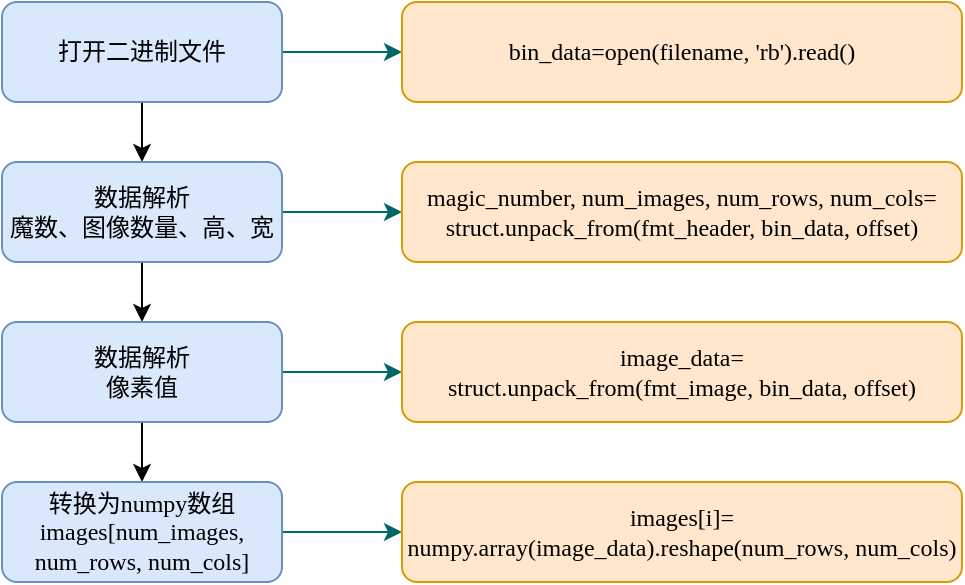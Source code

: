 <mxfile version="13.10.0" type="github">
  <diagram id="srcbrR8dubsIR0HigiFR" name="Page-1">
    <mxGraphModel dx="652" dy="423" grid="1" gridSize="10" guides="1" tooltips="1" connect="1" arrows="1" fold="1" page="1" pageScale="1" pageWidth="827" pageHeight="1169" math="0" shadow="0">
      <root>
        <mxCell id="0" />
        <mxCell id="1" parent="0" />
        <mxCell id="A80v5EPzU_mnToUGICA3-12" style="edgeStyle=orthogonalEdgeStyle;rounded=0;orthogonalLoop=1;jettySize=auto;html=1;exitX=1;exitY=0.5;exitDx=0;exitDy=0;entryX=0;entryY=0.5;entryDx=0;entryDy=0;strokeColor=#006666;" edge="1" parent="1" source="A80v5EPzU_mnToUGICA3-1" target="A80v5EPzU_mnToUGICA3-5">
          <mxGeometry relative="1" as="geometry" />
        </mxCell>
        <mxCell id="A80v5EPzU_mnToUGICA3-16" style="edgeStyle=orthogonalEdgeStyle;rounded=0;orthogonalLoop=1;jettySize=auto;html=1;exitX=0.5;exitY=1;exitDx=0;exitDy=0;entryX=0.5;entryY=0;entryDx=0;entryDy=0;" edge="1" parent="1" source="A80v5EPzU_mnToUGICA3-1" target="A80v5EPzU_mnToUGICA3-2">
          <mxGeometry relative="1" as="geometry" />
        </mxCell>
        <mxCell id="A80v5EPzU_mnToUGICA3-1" value="&lt;font face=&quot;Times New Roman&quot;&gt;打开二进制文件&lt;/font&gt;" style="rounded=1;whiteSpace=wrap;html=1;fillColor=#dae8fc;strokeColor=#6c8ebf;" vertex="1" parent="1">
          <mxGeometry x="160" y="240" width="140" height="50" as="geometry" />
        </mxCell>
        <mxCell id="A80v5EPzU_mnToUGICA3-13" style="edgeStyle=orthogonalEdgeStyle;rounded=0;orthogonalLoop=1;jettySize=auto;html=1;exitX=1;exitY=0.5;exitDx=0;exitDy=0;entryX=0;entryY=0.5;entryDx=0;entryDy=0;strokeColor=#006666;" edge="1" parent="1" source="A80v5EPzU_mnToUGICA3-2" target="A80v5EPzU_mnToUGICA3-6">
          <mxGeometry relative="1" as="geometry" />
        </mxCell>
        <mxCell id="A80v5EPzU_mnToUGICA3-17" style="edgeStyle=orthogonalEdgeStyle;rounded=0;orthogonalLoop=1;jettySize=auto;html=1;exitX=0.5;exitY=1;exitDx=0;exitDy=0;entryX=0.5;entryY=0;entryDx=0;entryDy=0;strokeColor=#000000;" edge="1" parent="1" source="A80v5EPzU_mnToUGICA3-2" target="A80v5EPzU_mnToUGICA3-3">
          <mxGeometry relative="1" as="geometry" />
        </mxCell>
        <mxCell id="A80v5EPzU_mnToUGICA3-2" value="&lt;font face=&quot;Times New Roman&quot;&gt;数据解析&lt;br&gt;魔数、图像数量、高、宽&lt;br&gt;&lt;/font&gt;" style="rounded=1;whiteSpace=wrap;html=1;fillColor=#dae8fc;strokeColor=#6c8ebf;" vertex="1" parent="1">
          <mxGeometry x="160" y="320" width="140" height="50" as="geometry" />
        </mxCell>
        <mxCell id="A80v5EPzU_mnToUGICA3-14" style="edgeStyle=orthogonalEdgeStyle;rounded=0;orthogonalLoop=1;jettySize=auto;html=1;exitX=1;exitY=0.5;exitDx=0;exitDy=0;entryX=0;entryY=0.5;entryDx=0;entryDy=0;strokeColor=#006666;" edge="1" parent="1" source="A80v5EPzU_mnToUGICA3-3" target="A80v5EPzU_mnToUGICA3-7">
          <mxGeometry relative="1" as="geometry" />
        </mxCell>
        <mxCell id="A80v5EPzU_mnToUGICA3-18" style="edgeStyle=orthogonalEdgeStyle;rounded=0;orthogonalLoop=1;jettySize=auto;html=1;exitX=0.5;exitY=1;exitDx=0;exitDy=0;entryX=0.5;entryY=0;entryDx=0;entryDy=0;strokeColor=#000000;" edge="1" parent="1" source="A80v5EPzU_mnToUGICA3-3" target="A80v5EPzU_mnToUGICA3-4">
          <mxGeometry relative="1" as="geometry" />
        </mxCell>
        <mxCell id="A80v5EPzU_mnToUGICA3-3" value="&lt;font face=&quot;Times New Roman&quot;&gt;数据解析&lt;br&gt;像素值&lt;br&gt;&lt;/font&gt;" style="rounded=1;whiteSpace=wrap;html=1;fillColor=#dae8fc;strokeColor=#6c8ebf;" vertex="1" parent="1">
          <mxGeometry x="160" y="400" width="140" height="50" as="geometry" />
        </mxCell>
        <mxCell id="A80v5EPzU_mnToUGICA3-15" style="edgeStyle=orthogonalEdgeStyle;rounded=0;orthogonalLoop=1;jettySize=auto;html=1;exitX=1;exitY=0.5;exitDx=0;exitDy=0;entryX=0;entryY=0.5;entryDx=0;entryDy=0;strokeColor=#006666;" edge="1" parent="1" source="A80v5EPzU_mnToUGICA3-4" target="A80v5EPzU_mnToUGICA3-8">
          <mxGeometry relative="1" as="geometry" />
        </mxCell>
        <mxCell id="A80v5EPzU_mnToUGICA3-4" value="&lt;font face=&quot;Times New Roman&quot;&gt;转换为numpy数组&lt;br&gt;images[num_images, num_rows, num_cols]&lt;br&gt;&lt;/font&gt;" style="rounded=1;whiteSpace=wrap;html=1;fillColor=#dae8fc;strokeColor=#6c8ebf;" vertex="1" parent="1">
          <mxGeometry x="160" y="480" width="140" height="50" as="geometry" />
        </mxCell>
        <mxCell id="A80v5EPzU_mnToUGICA3-5" value="&lt;font face=&quot;Times New Roman&quot;&gt;bin_data=open(filename, &#39;rb&#39;).read()&lt;/font&gt;" style="rounded=1;whiteSpace=wrap;html=1;fillColor=#ffe6cc;strokeColor=#d79b00;" vertex="1" parent="1">
          <mxGeometry x="360" y="240" width="280" height="50" as="geometry" />
        </mxCell>
        <mxCell id="A80v5EPzU_mnToUGICA3-6" value="&lt;font face=&quot;Times New Roman&quot;&gt;magic_number, num_images, num_rows, num_cols= struct.unpack_from(fmt_header, bin_data, offset)&lt;/font&gt;" style="rounded=1;whiteSpace=wrap;html=1;fillColor=#ffe6cc;strokeColor=#d79b00;" vertex="1" parent="1">
          <mxGeometry x="360" y="320" width="280" height="50" as="geometry" />
        </mxCell>
        <mxCell id="A80v5EPzU_mnToUGICA3-7" value="&lt;font face=&quot;Times New Roman&quot;&gt;image_data= &lt;br&gt;struct.unpack_from(fmt_image, bin_data, offset)&lt;/font&gt;" style="rounded=1;whiteSpace=wrap;html=1;fillColor=#ffe6cc;strokeColor=#d79b00;" vertex="1" parent="1">
          <mxGeometry x="360" y="400" width="280" height="50" as="geometry" />
        </mxCell>
        <mxCell id="A80v5EPzU_mnToUGICA3-8" value="&lt;font face=&quot;Times New Roman&quot;&gt;images[i]= &lt;br&gt;numpy.array(&lt;/font&gt;&lt;span style=&quot;font-family: &amp;#34;times new roman&amp;#34;&quot;&gt;image_data&lt;/span&gt;&lt;font face=&quot;Times New Roman&quot;&gt;).reshape(num_rows, num_cols)&lt;br&gt;&lt;/font&gt;" style="rounded=1;whiteSpace=wrap;html=1;fillColor=#ffe6cc;strokeColor=#d79b00;" vertex="1" parent="1">
          <mxGeometry x="360" y="480" width="280" height="50" as="geometry" />
        </mxCell>
      </root>
    </mxGraphModel>
  </diagram>
</mxfile>
